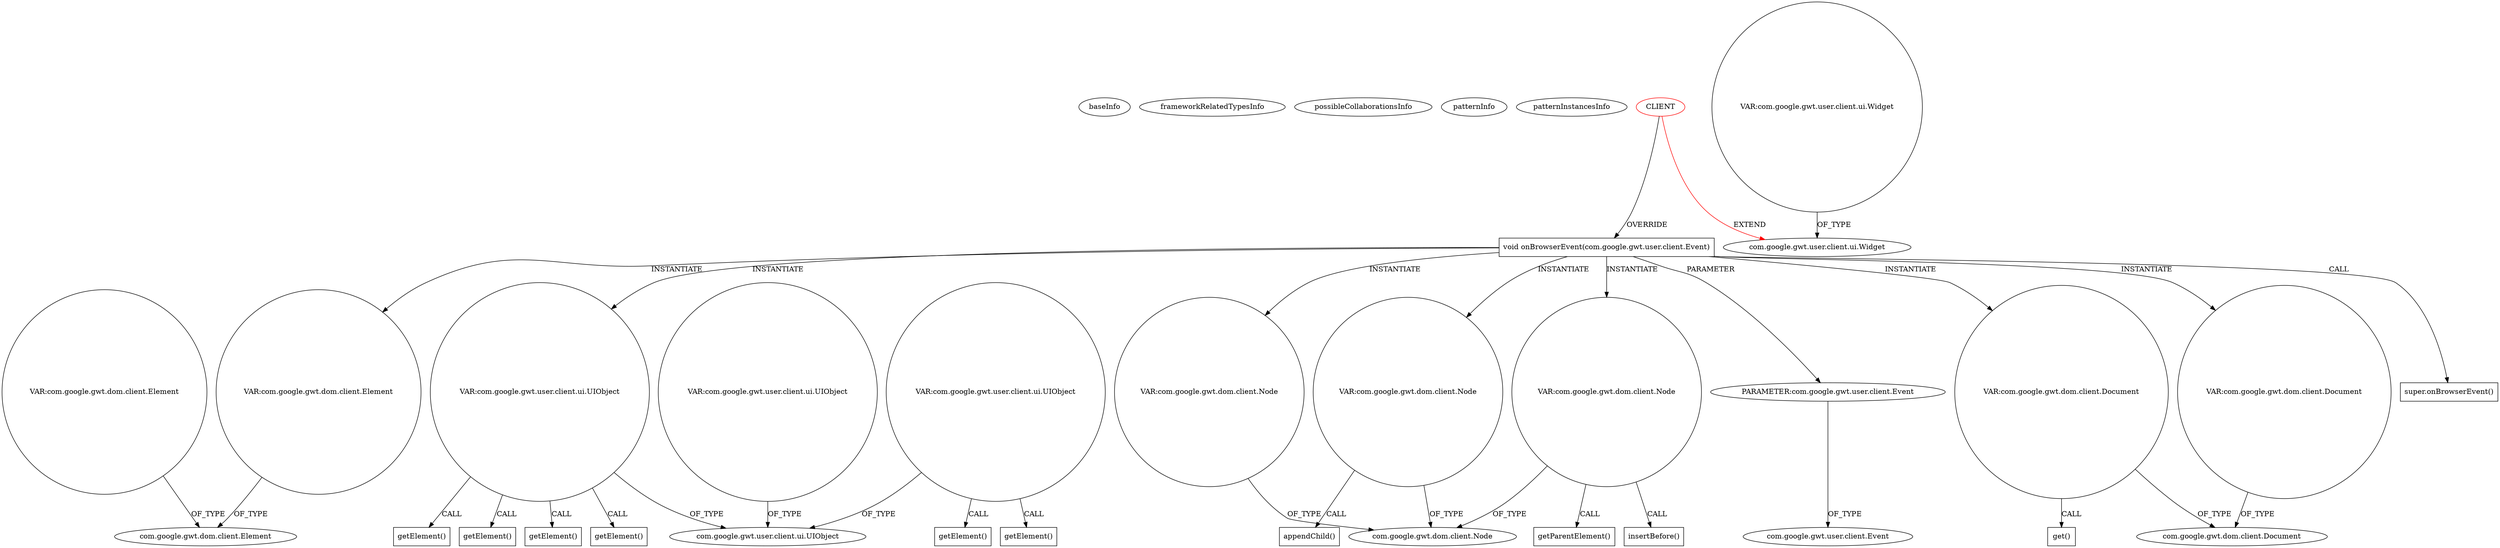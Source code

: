 digraph {
baseInfo[graphId=589,category="pattern",isAnonymous=false,possibleRelation=false]
frameworkRelatedTypesInfo[0="com.google.gwt.user.client.ui.Widget"]
possibleCollaborationsInfo[]
patternInfo[frequency=2.0,patternRootClient=0]
patternInstancesInfo[0="dapicard-gwt-surface~/dapicard-gwt-surface/gwt-surface-master/gwt-surface/src/main/java/com/axeiya/gwt/surface/client/ContentEditableSurface.java~ContentEditableSurface~1180",1="laaglu-lib-gwt-file~/laaglu-lib-gwt-file/lib-gwt-file-master/src/main/java/org/vectomatic/file/FileUploadExt.java~FileUploadExt~3456"]
13[label="void onBrowserEvent(com.google.gwt.user.client.Event)",vertexType="OVERRIDING_METHOD_DECLARATION",isFrameworkType=false,shape=box]
123[label="VAR:com.google.gwt.dom.client.Element",vertexType="VARIABLE_EXPRESION",isFrameworkType=false,shape=circle]
0[label="CLIENT",vertexType="ROOT_CLIENT_CLASS_DECLARATION",isFrameworkType=false,color=red]
59[label="VAR:com.google.gwt.user.client.ui.UIObject",vertexType="VARIABLE_EXPRESION",isFrameworkType=false,shape=circle]
130[label="VAR:com.google.gwt.dom.client.Node",vertexType="VARIABLE_EXPRESION",isFrameworkType=false,shape=circle]
131[label="appendChild()",vertexType="INSIDE_CALL",isFrameworkType=false,shape=box]
135[label="VAR:com.google.gwt.dom.client.Node",vertexType="VARIABLE_EXPRESION",isFrameworkType=false,shape=circle]
84[label="VAR:com.google.gwt.dom.client.Node",vertexType="VARIABLE_EXPRESION",isFrameworkType=false,shape=circle]
160[label="insertBefore()",vertexType="INSIDE_CALL",isFrameworkType=false,shape=box]
1[label="com.google.gwt.user.client.ui.Widget",vertexType="FRAMEWORK_CLASS_TYPE",isFrameworkType=false]
233[label="VAR:com.google.gwt.user.client.ui.Widget",vertexType="VARIABLE_EXPRESION",isFrameworkType=false,shape=circle]
83[label="com.google.gwt.dom.client.Element",vertexType="FRAMEWORK_CLASS_TYPE",isFrameworkType=false]
103[label="getElement()",vertexType="INSIDE_CALL",isFrameworkType=false,shape=box]
112[label="getElement()",vertexType="INSIDE_CALL",isFrameworkType=false,shape=box]
117[label="getElement()",vertexType="INSIDE_CALL",isFrameworkType=false,shape=box]
134[label="getElement()",vertexType="INSIDE_CALL",isFrameworkType=false,shape=box]
203[label="VAR:com.google.gwt.dom.client.Element",vertexType="VARIABLE_EXPRESION",isFrameworkType=false,shape=circle]
158[label="getParentElement()",vertexType="INSIDE_CALL",isFrameworkType=false,shape=box]
14[label="PARAMETER:com.google.gwt.user.client.Event",vertexType="PARAMETER_DECLARATION",isFrameworkType=false]
61[label="com.google.gwt.user.client.ui.UIObject",vertexType="FRAMEWORK_CLASS_TYPE",isFrameworkType=false]
180[label="VAR:com.google.gwt.user.client.ui.UIObject",vertexType="VARIABLE_EXPRESION",isFrameworkType=false,shape=circle]
206[label="VAR:com.google.gwt.user.client.ui.UIObject",vertexType="VARIABLE_EXPRESION",isFrameworkType=false,shape=circle]
220[label="getElement()",vertexType="INSIDE_CALL",isFrameworkType=false,shape=box]
207[label="getElement()",vertexType="INSIDE_CALL",isFrameworkType=false,shape=box]
86[label="com.google.gwt.dom.client.Node",vertexType="FRAMEWORK_CLASS_TYPE",isFrameworkType=false]
118[label="VAR:com.google.gwt.dom.client.Document",vertexType="VARIABLE_EXPRESION",isFrameworkType=false,shape=circle]
75[label="VAR:com.google.gwt.dom.client.Document",vertexType="VARIABLE_EXPRESION",isFrameworkType=false,shape=circle]
15[label="com.google.gwt.user.client.Event",vertexType="FRAMEWORK_CLASS_TYPE",isFrameworkType=false]
163[label="super.onBrowserEvent()",vertexType="SUPER_CALL",isFrameworkType=false,shape=box]
122[label="get()",vertexType="INSIDE_CALL",isFrameworkType=false,shape=box]
74[label="com.google.gwt.dom.client.Document",vertexType="FRAMEWORK_CLASS_TYPE",isFrameworkType=false]
123->83[label="OF_TYPE"]
59->112[label="CALL"]
84->86[label="OF_TYPE"]
13->130[label="INSTANTIATE"]
135->160[label="CALL"]
59->103[label="CALL"]
59->134[label="CALL"]
206->207[label="CALL"]
13->75[label="INSTANTIATE"]
13->123[label="INSTANTIATE"]
75->74[label="OF_TYPE"]
59->61[label="OF_TYPE"]
130->86[label="OF_TYPE"]
180->61[label="OF_TYPE"]
135->158[label="CALL"]
206->220[label="CALL"]
135->86[label="OF_TYPE"]
118->74[label="OF_TYPE"]
13->135[label="INSTANTIATE"]
130->131[label="CALL"]
203->83[label="OF_TYPE"]
233->1[label="OF_TYPE"]
13->59[label="INSTANTIATE"]
14->15[label="OF_TYPE"]
206->61[label="OF_TYPE"]
0->1[label="EXTEND",color=red]
0->13[label="OVERRIDE"]
13->118[label="INSTANTIATE"]
13->14[label="PARAMETER"]
59->117[label="CALL"]
13->84[label="INSTANTIATE"]
13->163[label="CALL"]
75->122[label="CALL"]
}
